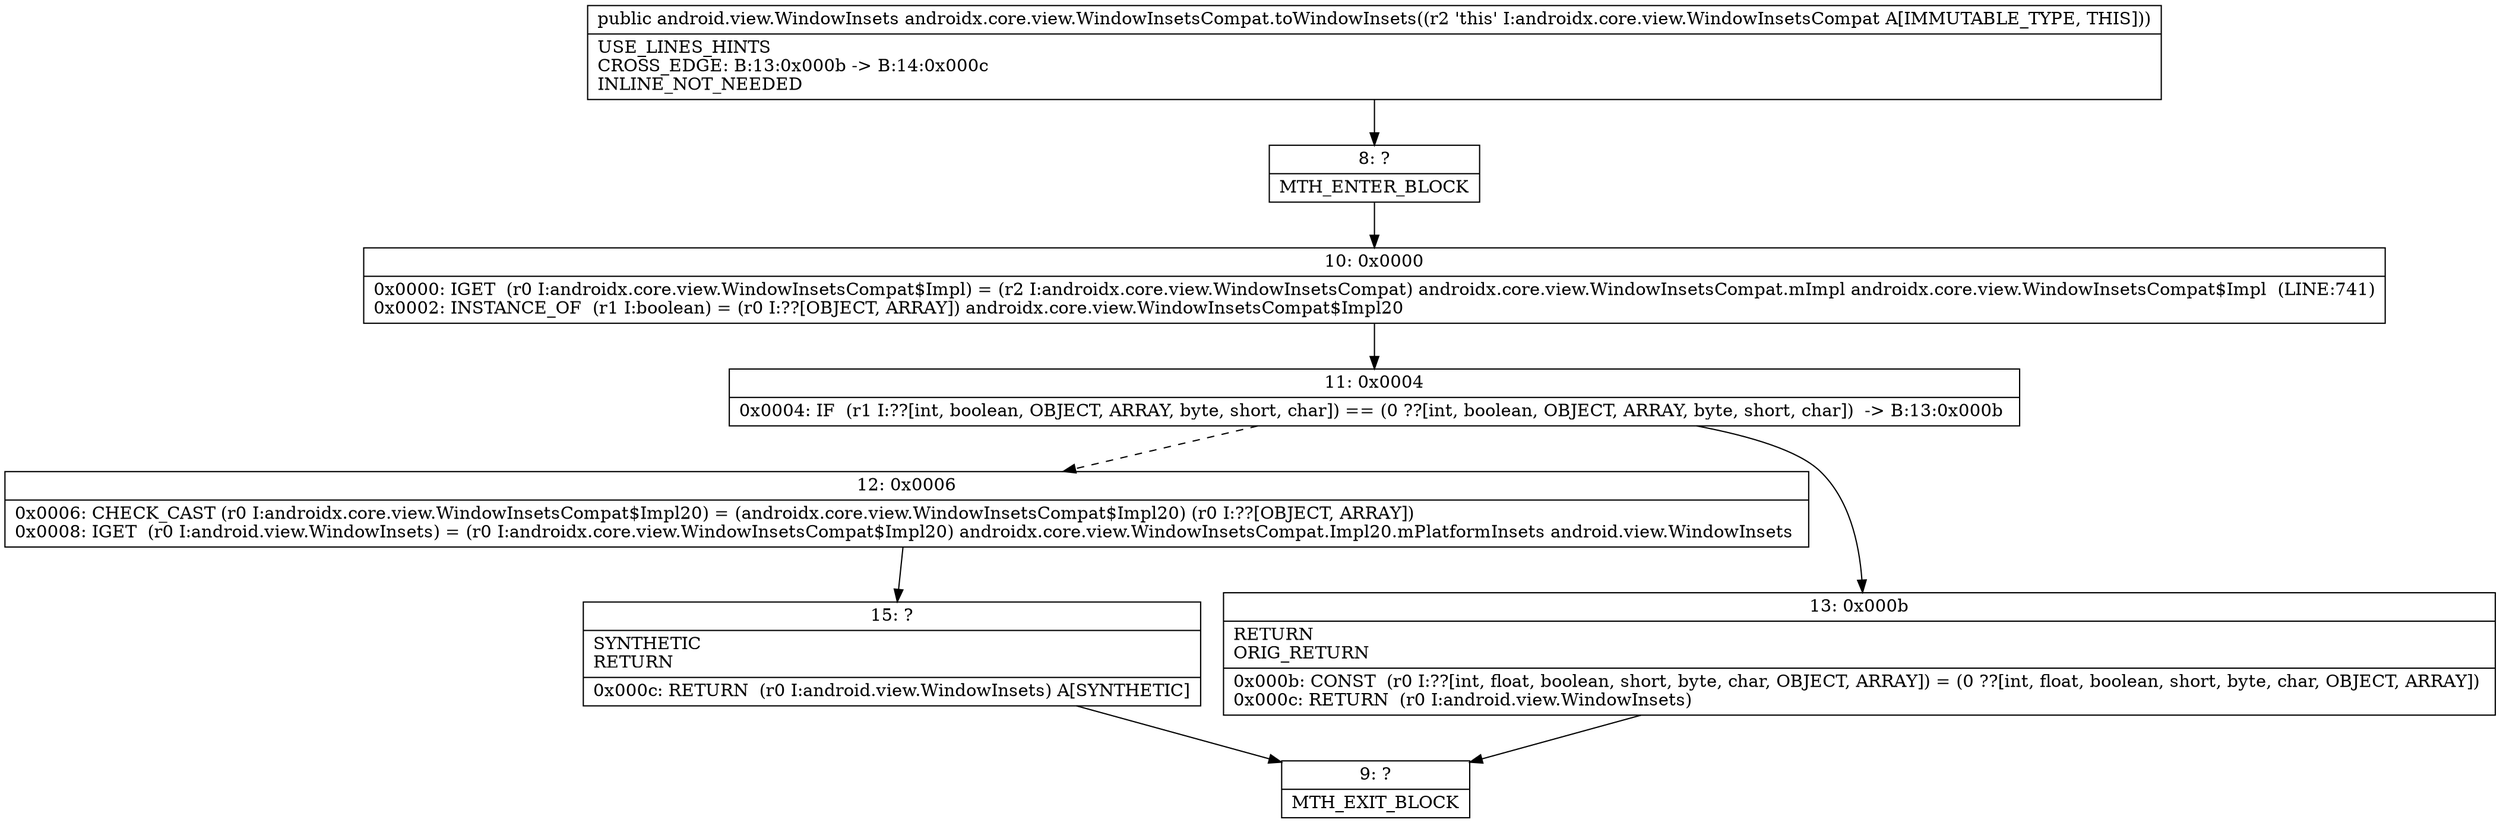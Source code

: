 digraph "CFG forandroidx.core.view.WindowInsetsCompat.toWindowInsets()Landroid\/view\/WindowInsets;" {
Node_8 [shape=record,label="{8\:\ ?|MTH_ENTER_BLOCK\l}"];
Node_10 [shape=record,label="{10\:\ 0x0000|0x0000: IGET  (r0 I:androidx.core.view.WindowInsetsCompat$Impl) = (r2 I:androidx.core.view.WindowInsetsCompat) androidx.core.view.WindowInsetsCompat.mImpl androidx.core.view.WindowInsetsCompat$Impl  (LINE:741)\l0x0002: INSTANCE_OF  (r1 I:boolean) = (r0 I:??[OBJECT, ARRAY]) androidx.core.view.WindowInsetsCompat$Impl20 \l}"];
Node_11 [shape=record,label="{11\:\ 0x0004|0x0004: IF  (r1 I:??[int, boolean, OBJECT, ARRAY, byte, short, char]) == (0 ??[int, boolean, OBJECT, ARRAY, byte, short, char])  \-\> B:13:0x000b \l}"];
Node_12 [shape=record,label="{12\:\ 0x0006|0x0006: CHECK_CAST (r0 I:androidx.core.view.WindowInsetsCompat$Impl20) = (androidx.core.view.WindowInsetsCompat$Impl20) (r0 I:??[OBJECT, ARRAY]) \l0x0008: IGET  (r0 I:android.view.WindowInsets) = (r0 I:androidx.core.view.WindowInsetsCompat$Impl20) androidx.core.view.WindowInsetsCompat.Impl20.mPlatformInsets android.view.WindowInsets \l}"];
Node_15 [shape=record,label="{15\:\ ?|SYNTHETIC\lRETURN\l|0x000c: RETURN  (r0 I:android.view.WindowInsets) A[SYNTHETIC]\l}"];
Node_9 [shape=record,label="{9\:\ ?|MTH_EXIT_BLOCK\l}"];
Node_13 [shape=record,label="{13\:\ 0x000b|RETURN\lORIG_RETURN\l|0x000b: CONST  (r0 I:??[int, float, boolean, short, byte, char, OBJECT, ARRAY]) = (0 ??[int, float, boolean, short, byte, char, OBJECT, ARRAY]) \l0x000c: RETURN  (r0 I:android.view.WindowInsets) \l}"];
MethodNode[shape=record,label="{public android.view.WindowInsets androidx.core.view.WindowInsetsCompat.toWindowInsets((r2 'this' I:androidx.core.view.WindowInsetsCompat A[IMMUTABLE_TYPE, THIS]))  | USE_LINES_HINTS\lCROSS_EDGE: B:13:0x000b \-\> B:14:0x000c\lINLINE_NOT_NEEDED\l}"];
MethodNode -> Node_8;Node_8 -> Node_10;
Node_10 -> Node_11;
Node_11 -> Node_12[style=dashed];
Node_11 -> Node_13;
Node_12 -> Node_15;
Node_15 -> Node_9;
Node_13 -> Node_9;
}

